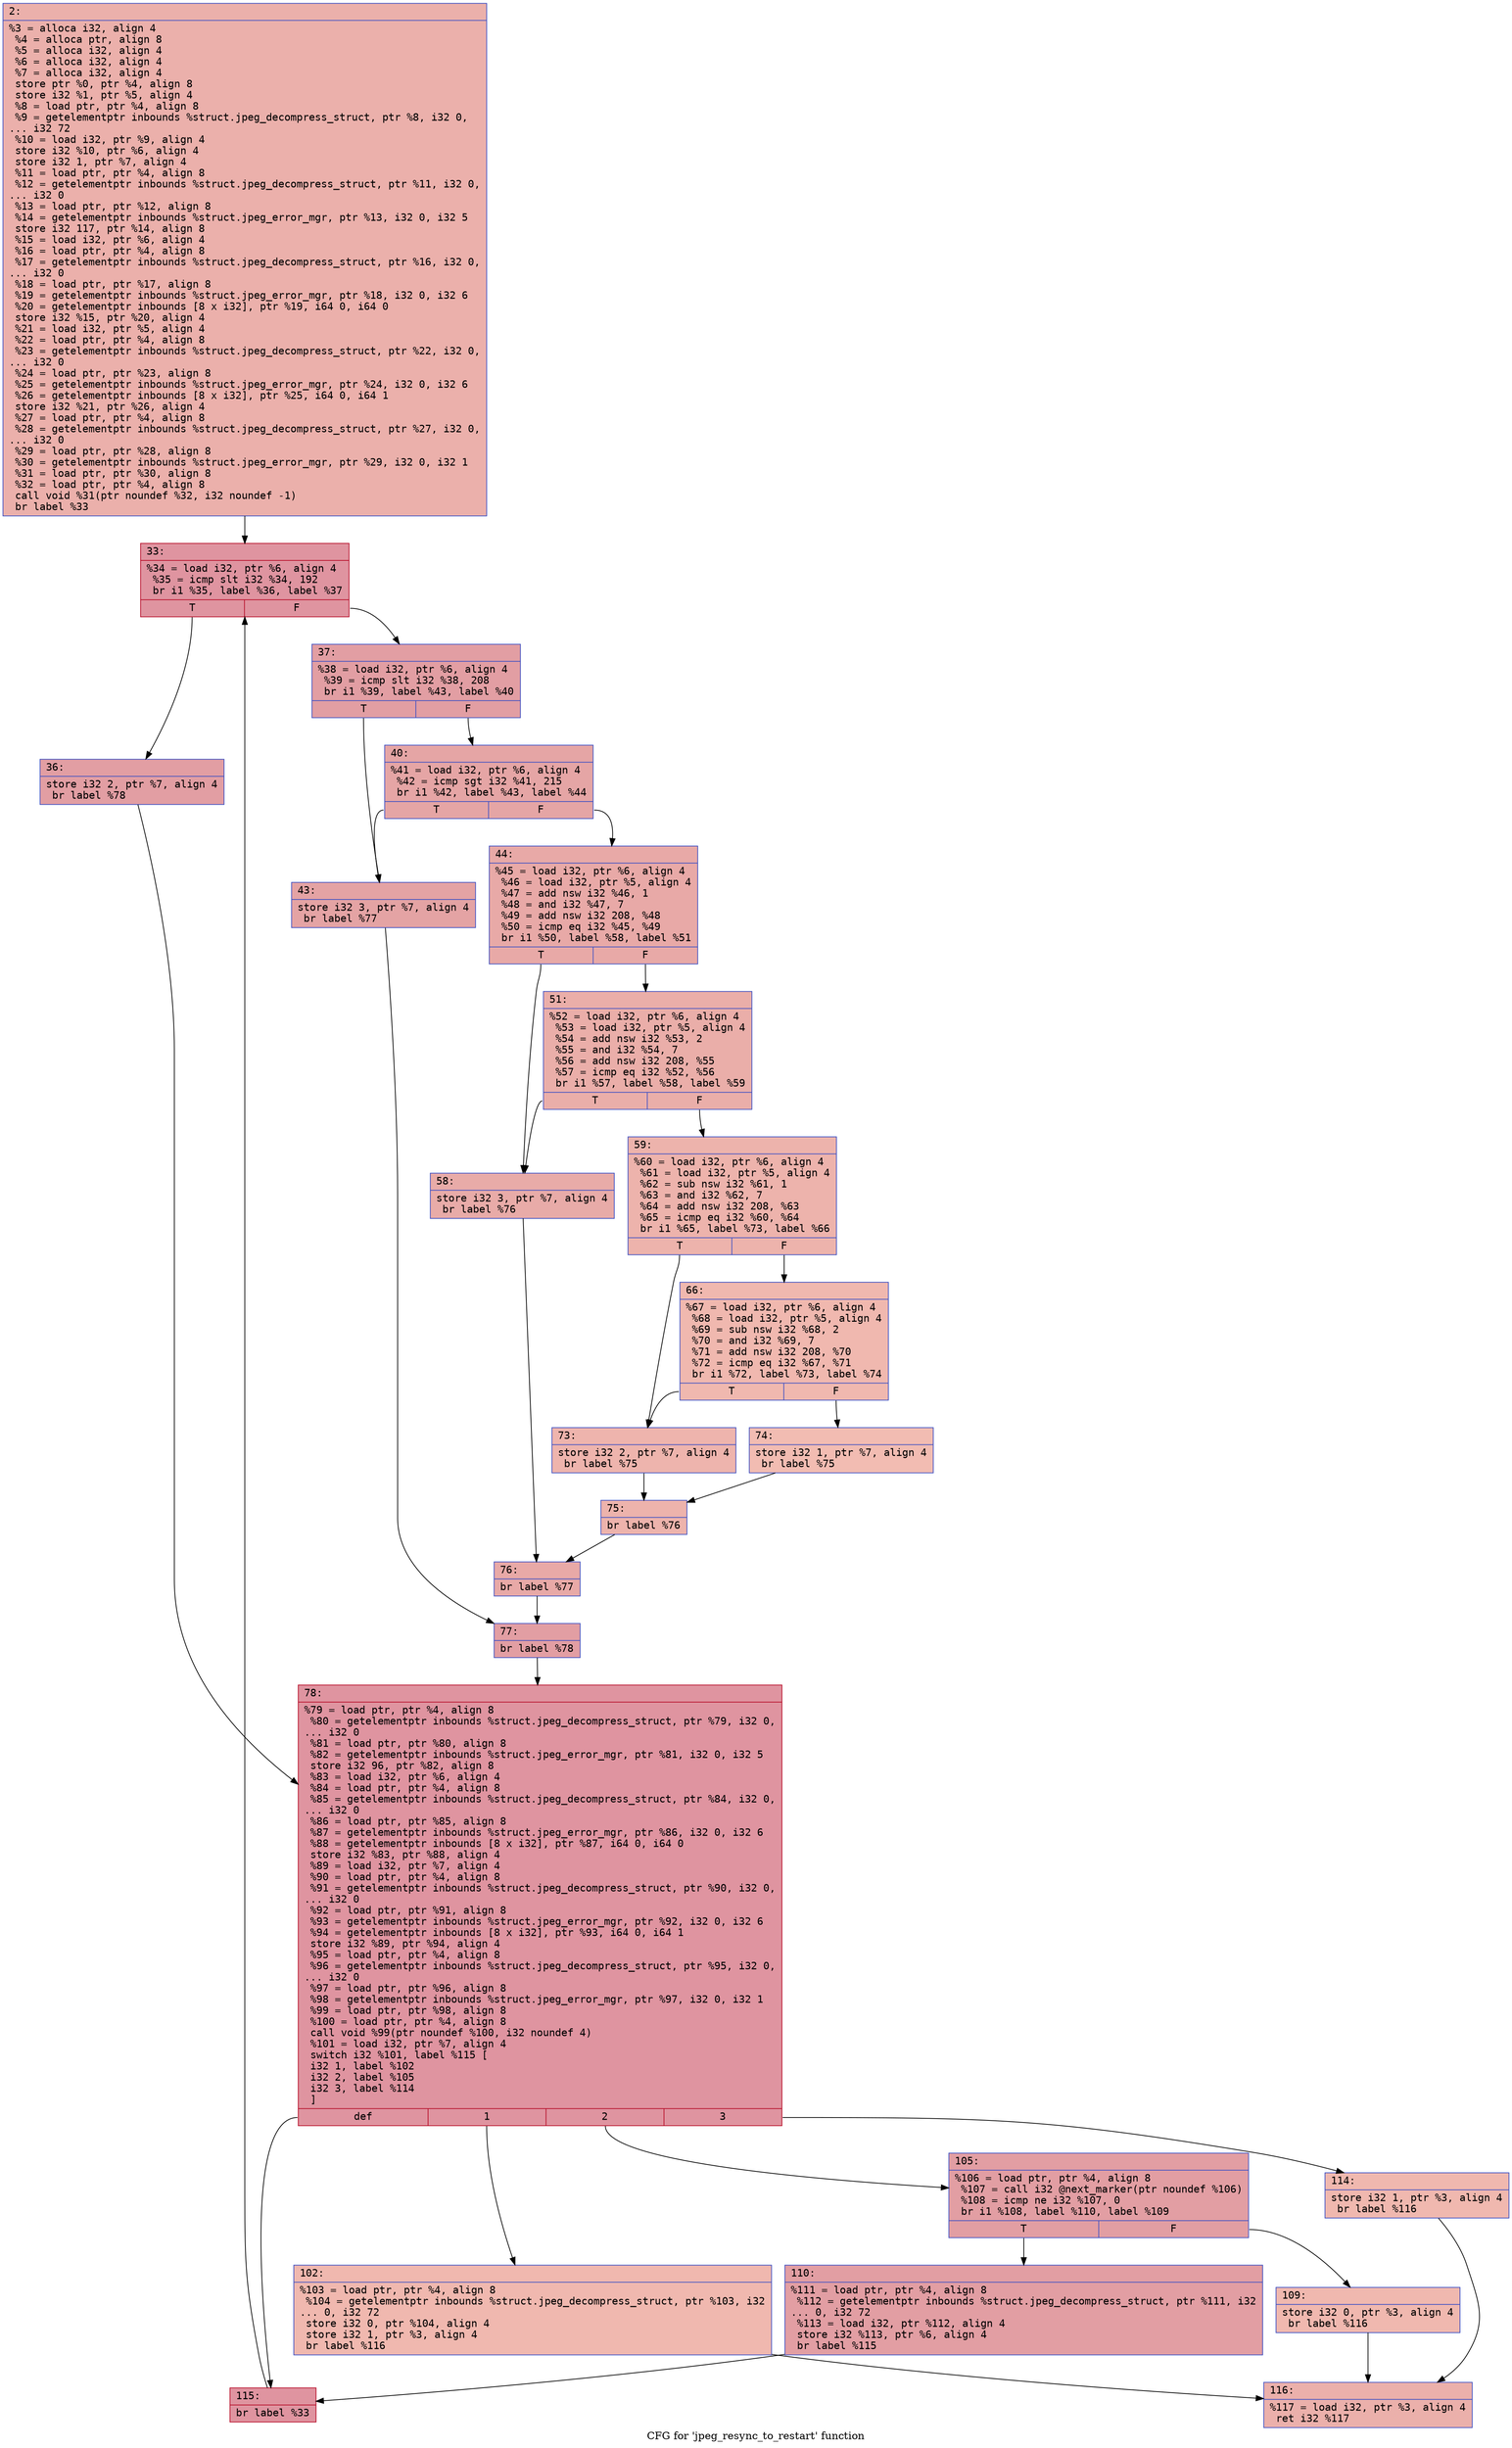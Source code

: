 digraph "CFG for 'jpeg_resync_to_restart' function" {
	label="CFG for 'jpeg_resync_to_restart' function";

	Node0x600003145ef0 [shape=record,color="#3d50c3ff", style=filled, fillcolor="#d24b4070" fontname="Courier",label="{2:\l|  %3 = alloca i32, align 4\l  %4 = alloca ptr, align 8\l  %5 = alloca i32, align 4\l  %6 = alloca i32, align 4\l  %7 = alloca i32, align 4\l  store ptr %0, ptr %4, align 8\l  store i32 %1, ptr %5, align 4\l  %8 = load ptr, ptr %4, align 8\l  %9 = getelementptr inbounds %struct.jpeg_decompress_struct, ptr %8, i32 0,\l... i32 72\l  %10 = load i32, ptr %9, align 4\l  store i32 %10, ptr %6, align 4\l  store i32 1, ptr %7, align 4\l  %11 = load ptr, ptr %4, align 8\l  %12 = getelementptr inbounds %struct.jpeg_decompress_struct, ptr %11, i32 0,\l... i32 0\l  %13 = load ptr, ptr %12, align 8\l  %14 = getelementptr inbounds %struct.jpeg_error_mgr, ptr %13, i32 0, i32 5\l  store i32 117, ptr %14, align 8\l  %15 = load i32, ptr %6, align 4\l  %16 = load ptr, ptr %4, align 8\l  %17 = getelementptr inbounds %struct.jpeg_decompress_struct, ptr %16, i32 0,\l... i32 0\l  %18 = load ptr, ptr %17, align 8\l  %19 = getelementptr inbounds %struct.jpeg_error_mgr, ptr %18, i32 0, i32 6\l  %20 = getelementptr inbounds [8 x i32], ptr %19, i64 0, i64 0\l  store i32 %15, ptr %20, align 4\l  %21 = load i32, ptr %5, align 4\l  %22 = load ptr, ptr %4, align 8\l  %23 = getelementptr inbounds %struct.jpeg_decompress_struct, ptr %22, i32 0,\l... i32 0\l  %24 = load ptr, ptr %23, align 8\l  %25 = getelementptr inbounds %struct.jpeg_error_mgr, ptr %24, i32 0, i32 6\l  %26 = getelementptr inbounds [8 x i32], ptr %25, i64 0, i64 1\l  store i32 %21, ptr %26, align 4\l  %27 = load ptr, ptr %4, align 8\l  %28 = getelementptr inbounds %struct.jpeg_decompress_struct, ptr %27, i32 0,\l... i32 0\l  %29 = load ptr, ptr %28, align 8\l  %30 = getelementptr inbounds %struct.jpeg_error_mgr, ptr %29, i32 0, i32 1\l  %31 = load ptr, ptr %30, align 8\l  %32 = load ptr, ptr %4, align 8\l  call void %31(ptr noundef %32, i32 noundef -1)\l  br label %33\l}"];
	Node0x600003145ef0 -> Node0x600003145f40[tooltip="2 -> 33\nProbability 100.00%" ];
	Node0x600003145f40 [shape=record,color="#b70d28ff", style=filled, fillcolor="#b70d2870" fontname="Courier",label="{33:\l|  %34 = load i32, ptr %6, align 4\l  %35 = icmp slt i32 %34, 192\l  br i1 %35, label %36, label %37\l|{<s0>T|<s1>F}}"];
	Node0x600003145f40:s0 -> Node0x600003145f90[tooltip="33 -> 36\nProbability 50.00%" ];
	Node0x600003145f40:s1 -> Node0x600003145fe0[tooltip="33 -> 37\nProbability 50.00%" ];
	Node0x600003145f90 [shape=record,color="#3d50c3ff", style=filled, fillcolor="#be242e70" fontname="Courier",label="{36:\l|  store i32 2, ptr %7, align 4\l  br label %78\l}"];
	Node0x600003145f90 -> Node0x6000031463f0[tooltip="36 -> 78\nProbability 100.00%" ];
	Node0x600003145fe0 [shape=record,color="#3d50c3ff", style=filled, fillcolor="#be242e70" fontname="Courier",label="{37:\l|  %38 = load i32, ptr %6, align 4\l  %39 = icmp slt i32 %38, 208\l  br i1 %39, label %43, label %40\l|{<s0>T|<s1>F}}"];
	Node0x600003145fe0:s0 -> Node0x600003146080[tooltip="37 -> 43\nProbability 50.00%" ];
	Node0x600003145fe0:s1 -> Node0x600003146030[tooltip="37 -> 40\nProbability 50.00%" ];
	Node0x600003146030 [shape=record,color="#3d50c3ff", style=filled, fillcolor="#c5333470" fontname="Courier",label="{40:\l|  %41 = load i32, ptr %6, align 4\l  %42 = icmp sgt i32 %41, 215\l  br i1 %42, label %43, label %44\l|{<s0>T|<s1>F}}"];
	Node0x600003146030:s0 -> Node0x600003146080[tooltip="40 -> 43\nProbability 50.00%" ];
	Node0x600003146030:s1 -> Node0x6000031460d0[tooltip="40 -> 44\nProbability 50.00%" ];
	Node0x600003146080 [shape=record,color="#3d50c3ff", style=filled, fillcolor="#c32e3170" fontname="Courier",label="{43:\l|  store i32 3, ptr %7, align 4\l  br label %77\l}"];
	Node0x600003146080 -> Node0x6000031463a0[tooltip="43 -> 77\nProbability 100.00%" ];
	Node0x6000031460d0 [shape=record,color="#3d50c3ff", style=filled, fillcolor="#ca3b3770" fontname="Courier",label="{44:\l|  %45 = load i32, ptr %6, align 4\l  %46 = load i32, ptr %5, align 4\l  %47 = add nsw i32 %46, 1\l  %48 = and i32 %47, 7\l  %49 = add nsw i32 208, %48\l  %50 = icmp eq i32 %45, %49\l  br i1 %50, label %58, label %51\l|{<s0>T|<s1>F}}"];
	Node0x6000031460d0:s0 -> Node0x600003146170[tooltip="44 -> 58\nProbability 50.00%" ];
	Node0x6000031460d0:s1 -> Node0x600003146120[tooltip="44 -> 51\nProbability 50.00%" ];
	Node0x600003146120 [shape=record,color="#3d50c3ff", style=filled, fillcolor="#d0473d70" fontname="Courier",label="{51:\l|  %52 = load i32, ptr %6, align 4\l  %53 = load i32, ptr %5, align 4\l  %54 = add nsw i32 %53, 2\l  %55 = and i32 %54, 7\l  %56 = add nsw i32 208, %55\l  %57 = icmp eq i32 %52, %56\l  br i1 %57, label %58, label %59\l|{<s0>T|<s1>F}}"];
	Node0x600003146120:s0 -> Node0x600003146170[tooltip="51 -> 58\nProbability 50.00%" ];
	Node0x600003146120:s1 -> Node0x6000031461c0[tooltip="51 -> 59\nProbability 50.00%" ];
	Node0x600003146170 [shape=record,color="#3d50c3ff", style=filled, fillcolor="#cc403a70" fontname="Courier",label="{58:\l|  store i32 3, ptr %7, align 4\l  br label %76\l}"];
	Node0x600003146170 -> Node0x600003146350[tooltip="58 -> 76\nProbability 100.00%" ];
	Node0x6000031461c0 [shape=record,color="#3d50c3ff", style=filled, fillcolor="#d6524470" fontname="Courier",label="{59:\l|  %60 = load i32, ptr %6, align 4\l  %61 = load i32, ptr %5, align 4\l  %62 = sub nsw i32 %61, 1\l  %63 = and i32 %62, 7\l  %64 = add nsw i32 208, %63\l  %65 = icmp eq i32 %60, %64\l  br i1 %65, label %73, label %66\l|{<s0>T|<s1>F}}"];
	Node0x6000031461c0:s0 -> Node0x600003146260[tooltip="59 -> 73\nProbability 50.00%" ];
	Node0x6000031461c0:s1 -> Node0x600003146210[tooltip="59 -> 66\nProbability 50.00%" ];
	Node0x600003146210 [shape=record,color="#3d50c3ff", style=filled, fillcolor="#dc5d4a70" fontname="Courier",label="{66:\l|  %67 = load i32, ptr %6, align 4\l  %68 = load i32, ptr %5, align 4\l  %69 = sub nsw i32 %68, 2\l  %70 = and i32 %69, 7\l  %71 = add nsw i32 208, %70\l  %72 = icmp eq i32 %67, %71\l  br i1 %72, label %73, label %74\l|{<s0>T|<s1>F}}"];
	Node0x600003146210:s0 -> Node0x600003146260[tooltip="66 -> 73\nProbability 50.00%" ];
	Node0x600003146210:s1 -> Node0x6000031462b0[tooltip="66 -> 74\nProbability 50.00%" ];
	Node0x600003146260 [shape=record,color="#3d50c3ff", style=filled, fillcolor="#d8564670" fontname="Courier",label="{73:\l|  store i32 2, ptr %7, align 4\l  br label %75\l}"];
	Node0x600003146260 -> Node0x600003146300[tooltip="73 -> 75\nProbability 100.00%" ];
	Node0x6000031462b0 [shape=record,color="#3d50c3ff", style=filled, fillcolor="#e1675170" fontname="Courier",label="{74:\l|  store i32 1, ptr %7, align 4\l  br label %75\l}"];
	Node0x6000031462b0 -> Node0x600003146300[tooltip="74 -> 75\nProbability 100.00%" ];
	Node0x600003146300 [shape=record,color="#3d50c3ff", style=filled, fillcolor="#d6524470" fontname="Courier",label="{75:\l|  br label %76\l}"];
	Node0x600003146300 -> Node0x600003146350[tooltip="75 -> 76\nProbability 100.00%" ];
	Node0x600003146350 [shape=record,color="#3d50c3ff", style=filled, fillcolor="#ca3b3770" fontname="Courier",label="{76:\l|  br label %77\l}"];
	Node0x600003146350 -> Node0x6000031463a0[tooltip="76 -> 77\nProbability 100.00%" ];
	Node0x6000031463a0 [shape=record,color="#3d50c3ff", style=filled, fillcolor="#be242e70" fontname="Courier",label="{77:\l|  br label %78\l}"];
	Node0x6000031463a0 -> Node0x6000031463f0[tooltip="77 -> 78\nProbability 100.00%" ];
	Node0x6000031463f0 [shape=record,color="#b70d28ff", style=filled, fillcolor="#b70d2870" fontname="Courier",label="{78:\l|  %79 = load ptr, ptr %4, align 8\l  %80 = getelementptr inbounds %struct.jpeg_decompress_struct, ptr %79, i32 0,\l... i32 0\l  %81 = load ptr, ptr %80, align 8\l  %82 = getelementptr inbounds %struct.jpeg_error_mgr, ptr %81, i32 0, i32 5\l  store i32 96, ptr %82, align 8\l  %83 = load i32, ptr %6, align 4\l  %84 = load ptr, ptr %4, align 8\l  %85 = getelementptr inbounds %struct.jpeg_decompress_struct, ptr %84, i32 0,\l... i32 0\l  %86 = load ptr, ptr %85, align 8\l  %87 = getelementptr inbounds %struct.jpeg_error_mgr, ptr %86, i32 0, i32 6\l  %88 = getelementptr inbounds [8 x i32], ptr %87, i64 0, i64 0\l  store i32 %83, ptr %88, align 4\l  %89 = load i32, ptr %7, align 4\l  %90 = load ptr, ptr %4, align 8\l  %91 = getelementptr inbounds %struct.jpeg_decompress_struct, ptr %90, i32 0,\l... i32 0\l  %92 = load ptr, ptr %91, align 8\l  %93 = getelementptr inbounds %struct.jpeg_error_mgr, ptr %92, i32 0, i32 6\l  %94 = getelementptr inbounds [8 x i32], ptr %93, i64 0, i64 1\l  store i32 %89, ptr %94, align 4\l  %95 = load ptr, ptr %4, align 8\l  %96 = getelementptr inbounds %struct.jpeg_decompress_struct, ptr %95, i32 0,\l... i32 0\l  %97 = load ptr, ptr %96, align 8\l  %98 = getelementptr inbounds %struct.jpeg_error_mgr, ptr %97, i32 0, i32 1\l  %99 = load ptr, ptr %98, align 8\l  %100 = load ptr, ptr %4, align 8\l  call void %99(ptr noundef %100, i32 noundef 4)\l  %101 = load i32, ptr %7, align 4\l  switch i32 %101, label %115 [\l    i32 1, label %102\l    i32 2, label %105\l    i32 3, label %114\l  ]\l|{<s0>def|<s1>1|<s2>2|<s3>3}}"];
	Node0x6000031463f0:s0 -> Node0x6000031465d0[tooltip="78 -> 115\nProbability 48.44%" ];
	Node0x6000031463f0:s1 -> Node0x600003146440[tooltip="78 -> 102\nProbability 1.56%" ];
	Node0x6000031463f0:s2 -> Node0x600003146490[tooltip="78 -> 105\nProbability 48.44%" ];
	Node0x6000031463f0:s3 -> Node0x600003146580[tooltip="78 -> 114\nProbability 1.56%" ];
	Node0x600003146440 [shape=record,color="#3d50c3ff", style=filled, fillcolor="#dc5d4a70" fontname="Courier",label="{102:\l|  %103 = load ptr, ptr %4, align 8\l  %104 = getelementptr inbounds %struct.jpeg_decompress_struct, ptr %103, i32\l... 0, i32 72\l  store i32 0, ptr %104, align 4\l  store i32 1, ptr %3, align 4\l  br label %116\l}"];
	Node0x600003146440 -> Node0x600003146620[tooltip="102 -> 116\nProbability 100.00%" ];
	Node0x600003146490 [shape=record,color="#3d50c3ff", style=filled, fillcolor="#be242e70" fontname="Courier",label="{105:\l|  %106 = load ptr, ptr %4, align 8\l  %107 = call i32 @next_marker(ptr noundef %106)\l  %108 = icmp ne i32 %107, 0\l  br i1 %108, label %110, label %109\l|{<s0>T|<s1>F}}"];
	Node0x600003146490:s0 -> Node0x600003146530[tooltip="105 -> 110\nProbability 96.88%" ];
	Node0x600003146490:s1 -> Node0x6000031464e0[tooltip="105 -> 109\nProbability 3.12%" ];
	Node0x6000031464e0 [shape=record,color="#3d50c3ff", style=filled, fillcolor="#dc5d4a70" fontname="Courier",label="{109:\l|  store i32 0, ptr %3, align 4\l  br label %116\l}"];
	Node0x6000031464e0 -> Node0x600003146620[tooltip="109 -> 116\nProbability 100.00%" ];
	Node0x600003146530 [shape=record,color="#3d50c3ff", style=filled, fillcolor="#be242e70" fontname="Courier",label="{110:\l|  %111 = load ptr, ptr %4, align 8\l  %112 = getelementptr inbounds %struct.jpeg_decompress_struct, ptr %111, i32\l... 0, i32 72\l  %113 = load i32, ptr %112, align 4\l  store i32 %113, ptr %6, align 4\l  br label %115\l}"];
	Node0x600003146530 -> Node0x6000031465d0[tooltip="110 -> 115\nProbability 100.00%" ];
	Node0x600003146580 [shape=record,color="#3d50c3ff", style=filled, fillcolor="#dc5d4a70" fontname="Courier",label="{114:\l|  store i32 1, ptr %3, align 4\l  br label %116\l}"];
	Node0x600003146580 -> Node0x600003146620[tooltip="114 -> 116\nProbability 100.00%" ];
	Node0x6000031465d0 [shape=record,color="#b70d28ff", style=filled, fillcolor="#b70d2870" fontname="Courier",label="{115:\l|  br label %33\l}"];
	Node0x6000031465d0 -> Node0x600003145f40[tooltip="115 -> 33\nProbability 100.00%" ];
	Node0x600003146620 [shape=record,color="#3d50c3ff", style=filled, fillcolor="#d24b4070" fontname="Courier",label="{116:\l|  %117 = load i32, ptr %3, align 4\l  ret i32 %117\l}"];
}
